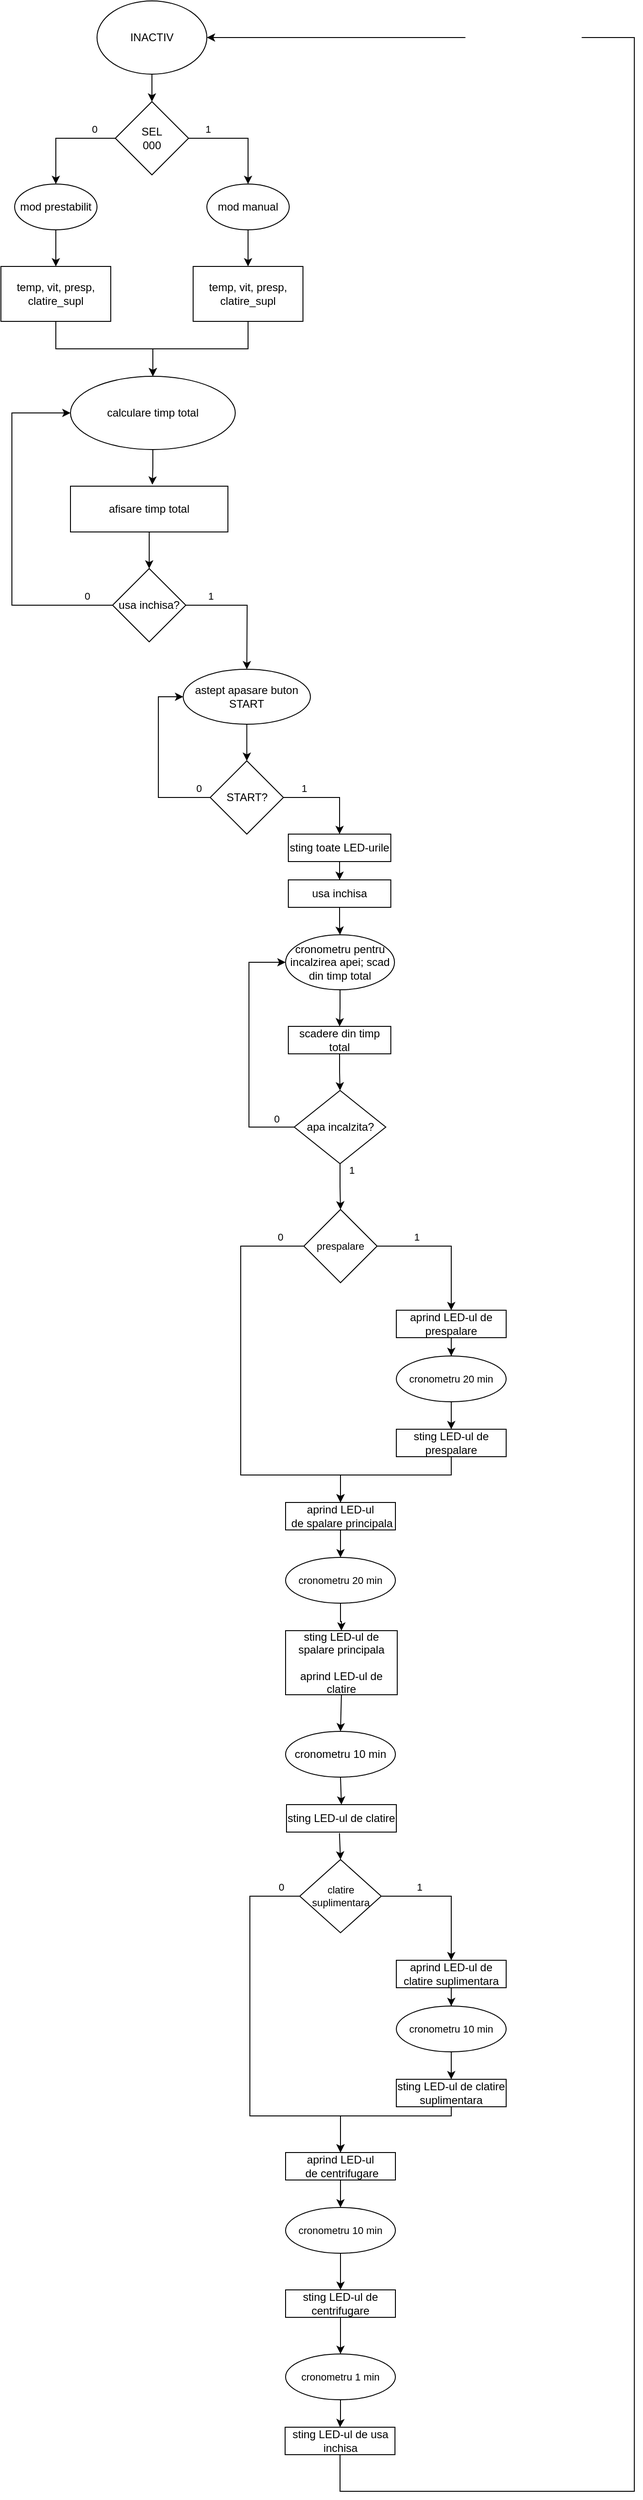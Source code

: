 <mxfile version="18.0.4" type="device"><diagram id="C5RBs43oDa-KdzZeNtuy" name="Page-1"><mxGraphModel dx="987" dy="546" grid="1" gridSize="10" guides="1" tooltips="1" connect="1" arrows="1" fold="1" page="1" pageScale="1" pageWidth="827" pageHeight="1169" math="0" shadow="0"><root><mxCell id="WIyWlLk6GJQsqaUBKTNV-0"/><mxCell id="WIyWlLk6GJQsqaUBKTNV-1" parent="WIyWlLk6GJQsqaUBKTNV-0"/><mxCell id="EIyxDJFsqHWpdnEuudg_-2" style="edgeStyle=orthogonalEdgeStyle;rounded=0;orthogonalLoop=1;jettySize=auto;html=1;" parent="WIyWlLk6GJQsqaUBKTNV-1" source="EIyxDJFsqHWpdnEuudg_-0" target="EIyxDJFsqHWpdnEuudg_-1" edge="1"><mxGeometry relative="1" as="geometry"/></mxCell><mxCell id="EIyxDJFsqHWpdnEuudg_-0" value="INACTIV" style="ellipse;whiteSpace=wrap;html=1;" parent="WIyWlLk6GJQsqaUBKTNV-1" vertex="1"><mxGeometry x="353" y="40" width="120" height="80" as="geometry"/></mxCell><mxCell id="EIyxDJFsqHWpdnEuudg_-5" style="edgeStyle=orthogonalEdgeStyle;rounded=0;orthogonalLoop=1;jettySize=auto;html=1;entryX=0.5;entryY=0;entryDx=0;entryDy=0;" parent="WIyWlLk6GJQsqaUBKTNV-1" source="EIyxDJFsqHWpdnEuudg_-1" target="EIyxDJFsqHWpdnEuudg_-4" edge="1"><mxGeometry relative="1" as="geometry"/></mxCell><mxCell id="EIyxDJFsqHWpdnEuudg_-7" value="0" style="edgeLabel;html=1;align=center;verticalAlign=middle;resizable=0;points=[];" parent="EIyxDJFsqHWpdnEuudg_-5" vertex="1" connectable="0"><mxGeometry x="-0.6" y="-1" relative="1" as="geometry"><mxPoint y="-9" as="offset"/></mxGeometry></mxCell><mxCell id="EIyxDJFsqHWpdnEuudg_-6" style="edgeStyle=orthogonalEdgeStyle;rounded=0;orthogonalLoop=1;jettySize=auto;html=1;exitX=1;exitY=0.5;exitDx=0;exitDy=0;entryX=0.5;entryY=0;entryDx=0;entryDy=0;" parent="WIyWlLk6GJQsqaUBKTNV-1" source="EIyxDJFsqHWpdnEuudg_-1" target="EIyxDJFsqHWpdnEuudg_-3" edge="1"><mxGeometry relative="1" as="geometry"/></mxCell><mxCell id="EIyxDJFsqHWpdnEuudg_-8" value="1" style="edgeLabel;html=1;align=center;verticalAlign=middle;resizable=0;points=[];" parent="EIyxDJFsqHWpdnEuudg_-6" vertex="1" connectable="0"><mxGeometry x="-0.699" relative="1" as="geometry"><mxPoint x="3" y="-10" as="offset"/></mxGeometry></mxCell><mxCell id="EIyxDJFsqHWpdnEuudg_-1" value="SEL&lt;br&gt;000" style="rhombus;whiteSpace=wrap;html=1;" parent="WIyWlLk6GJQsqaUBKTNV-1" vertex="1"><mxGeometry x="373" y="150" width="80" height="80" as="geometry"/></mxCell><mxCell id="EIyxDJFsqHWpdnEuudg_-12" style="edgeStyle=orthogonalEdgeStyle;rounded=0;orthogonalLoop=1;jettySize=auto;html=1;entryX=0.5;entryY=0;entryDx=0;entryDy=0;" parent="WIyWlLk6GJQsqaUBKTNV-1" source="EIyxDJFsqHWpdnEuudg_-3" target="EIyxDJFsqHWpdnEuudg_-10" edge="1"><mxGeometry relative="1" as="geometry"/></mxCell><mxCell id="EIyxDJFsqHWpdnEuudg_-3" value="mod manual" style="ellipse;whiteSpace=wrap;html=1;" parent="WIyWlLk6GJQsqaUBKTNV-1" vertex="1"><mxGeometry x="473" y="240" width="90" height="50" as="geometry"/></mxCell><mxCell id="EIyxDJFsqHWpdnEuudg_-11" style="edgeStyle=orthogonalEdgeStyle;rounded=0;orthogonalLoop=1;jettySize=auto;html=1;entryX=0.5;entryY=0;entryDx=0;entryDy=0;" parent="WIyWlLk6GJQsqaUBKTNV-1" source="EIyxDJFsqHWpdnEuudg_-4" target="EIyxDJFsqHWpdnEuudg_-9" edge="1"><mxGeometry relative="1" as="geometry"/></mxCell><mxCell id="EIyxDJFsqHWpdnEuudg_-4" value="mod prestabilit" style="ellipse;whiteSpace=wrap;html=1;" parent="WIyWlLk6GJQsqaUBKTNV-1" vertex="1"><mxGeometry x="263" y="240" width="90" height="50" as="geometry"/></mxCell><mxCell id="EIyxDJFsqHWpdnEuudg_-14" style="edgeStyle=orthogonalEdgeStyle;rounded=0;orthogonalLoop=1;jettySize=auto;html=1;entryX=0.5;entryY=0;entryDx=0;entryDy=0;" parent="WIyWlLk6GJQsqaUBKTNV-1" source="EIyxDJFsqHWpdnEuudg_-9" target="EIyxDJFsqHWpdnEuudg_-13" edge="1"><mxGeometry relative="1" as="geometry"/></mxCell><mxCell id="EIyxDJFsqHWpdnEuudg_-9" value="temp, vit, presp, clatire_supl" style="rounded=0;whiteSpace=wrap;html=1;" parent="WIyWlLk6GJQsqaUBKTNV-1" vertex="1"><mxGeometry x="248" y="330" width="120" height="60" as="geometry"/></mxCell><mxCell id="EIyxDJFsqHWpdnEuudg_-15" style="edgeStyle=orthogonalEdgeStyle;rounded=0;orthogonalLoop=1;jettySize=auto;html=1;entryX=0.5;entryY=0;entryDx=0;entryDy=0;" parent="WIyWlLk6GJQsqaUBKTNV-1" source="EIyxDJFsqHWpdnEuudg_-10" target="EIyxDJFsqHWpdnEuudg_-13" edge="1"><mxGeometry relative="1" as="geometry"/></mxCell><mxCell id="EIyxDJFsqHWpdnEuudg_-10" value="temp, vit, presp, clatire_supl" style="rounded=0;whiteSpace=wrap;html=1;" parent="WIyWlLk6GJQsqaUBKTNV-1" vertex="1"><mxGeometry x="458" y="330" width="120" height="60" as="geometry"/></mxCell><mxCell id="EIyxDJFsqHWpdnEuudg_-20" style="edgeStyle=orthogonalEdgeStyle;rounded=0;orthogonalLoop=1;jettySize=auto;html=1;entryX=0.52;entryY=-0.032;entryDx=0;entryDy=0;entryPerimeter=0;" parent="WIyWlLk6GJQsqaUBKTNV-1" source="EIyxDJFsqHWpdnEuudg_-13" target="EIyxDJFsqHWpdnEuudg_-19" edge="1"><mxGeometry relative="1" as="geometry"/></mxCell><mxCell id="EIyxDJFsqHWpdnEuudg_-13" value="calculare timp total" style="ellipse;whiteSpace=wrap;html=1;" parent="WIyWlLk6GJQsqaUBKTNV-1" vertex="1"><mxGeometry x="324" y="450" width="180" height="80" as="geometry"/></mxCell><mxCell id="EIyxDJFsqHWpdnEuudg_-23" style="edgeStyle=orthogonalEdgeStyle;rounded=0;orthogonalLoop=1;jettySize=auto;html=1;entryX=0.5;entryY=0;entryDx=0;entryDy=0;" parent="WIyWlLk6GJQsqaUBKTNV-1" source="EIyxDJFsqHWpdnEuudg_-19" target="EIyxDJFsqHWpdnEuudg_-21" edge="1"><mxGeometry relative="1" as="geometry"/></mxCell><mxCell id="EIyxDJFsqHWpdnEuudg_-19" value="afisare timp total" style="rounded=0;whiteSpace=wrap;html=1;" parent="WIyWlLk6GJQsqaUBKTNV-1" vertex="1"><mxGeometry x="324" y="570" width="172" height="50" as="geometry"/></mxCell><mxCell id="nnj7HbqctHOUAx4nhtWh-0" style="edgeStyle=orthogonalEdgeStyle;rounded=0;orthogonalLoop=1;jettySize=auto;html=1;" edge="1" parent="WIyWlLk6GJQsqaUBKTNV-1" source="EIyxDJFsqHWpdnEuudg_-21" target="gboVF_hLDu8R4FvF9OMD-0"><mxGeometry relative="1" as="geometry"><Array as="points"><mxPoint x="517" y="700"/></Array></mxGeometry></mxCell><mxCell id="nnj7HbqctHOUAx4nhtWh-1" value="1" style="edgeLabel;html=1;align=center;verticalAlign=middle;resizable=0;points=[];" vertex="1" connectable="0" parent="nnj7HbqctHOUAx4nhtWh-0"><mxGeometry x="-0.275" y="2" relative="1" as="geometry"><mxPoint x="-23" y="-8" as="offset"/></mxGeometry></mxCell><mxCell id="EIyxDJFsqHWpdnEuudg_-21" value="usa inchisa?" style="rhombus;whiteSpace=wrap;html=1;" parent="WIyWlLk6GJQsqaUBKTNV-1" vertex="1"><mxGeometry x="370" y="660" width="80" height="80" as="geometry"/></mxCell><mxCell id="EIyxDJFsqHWpdnEuudg_-25" value="" style="endArrow=classic;html=1;rounded=0;exitX=0;exitY=0.5;exitDx=0;exitDy=0;entryX=0;entryY=0.5;entryDx=0;entryDy=0;" parent="WIyWlLk6GJQsqaUBKTNV-1" source="EIyxDJFsqHWpdnEuudg_-21" edge="1" target="EIyxDJFsqHWpdnEuudg_-13"><mxGeometry width="50" height="50" relative="1" as="geometry"><mxPoint x="248" y="550" as="sourcePoint"/><mxPoint x="260" y="440" as="targetPoint"/><Array as="points"><mxPoint x="260" y="700"/><mxPoint x="260" y="490"/></Array></mxGeometry></mxCell><mxCell id="EIyxDJFsqHWpdnEuudg_-26" value="0" style="edgeLabel;html=1;align=center;verticalAlign=middle;resizable=0;points=[];" parent="EIyxDJFsqHWpdnEuudg_-25" vertex="1" connectable="0"><mxGeometry x="-0.855" y="1" relative="1" as="geometry"><mxPoint y="-11" as="offset"/></mxGeometry></mxCell><mxCell id="EIyxDJFsqHWpdnEuudg_-44" style="edgeStyle=orthogonalEdgeStyle;rounded=0;orthogonalLoop=1;jettySize=auto;html=1;fontSize=5;entryX=0.5;entryY=0;entryDx=0;entryDy=0;" parent="WIyWlLk6GJQsqaUBKTNV-1" source="EIyxDJFsqHWpdnEuudg_-35" target="nnj7HbqctHOUAx4nhtWh-14" edge="1"><mxGeometry relative="1" as="geometry"><mxPoint x="670" y="910" as="targetPoint"/></mxGeometry></mxCell><mxCell id="EIyxDJFsqHWpdnEuudg_-45" value="1" style="edgeLabel;html=1;align=center;verticalAlign=middle;resizable=0;points=[];fontSize=11;" parent="EIyxDJFsqHWpdnEuudg_-44" vertex="1" connectable="0"><mxGeometry x="-0.197" y="2" relative="1" as="geometry"><mxPoint x="-18" y="-8" as="offset"/></mxGeometry></mxCell><mxCell id="EIyxDJFsqHWpdnEuudg_-35" value="START?" style="rhombus;whiteSpace=wrap;html=1;" parent="WIyWlLk6GJQsqaUBKTNV-1" vertex="1"><mxGeometry x="476.66" y="870" width="80" height="80" as="geometry"/></mxCell><mxCell id="EIyxDJFsqHWpdnEuudg_-38" value="" style="endArrow=classic;html=1;rounded=0;exitX=0;exitY=0.5;exitDx=0;exitDy=0;entryX=0;entryY=0.5;entryDx=0;entryDy=0;" parent="WIyWlLk6GJQsqaUBKTNV-1" source="EIyxDJFsqHWpdnEuudg_-35" target="gboVF_hLDu8R4FvF9OMD-0" edge="1"><mxGeometry width="50" height="50" relative="1" as="geometry"><mxPoint x="420" y="1020" as="sourcePoint"/><mxPoint x="458.0" y="870" as="targetPoint"/><Array as="points"><mxPoint x="420" y="910"/><mxPoint x="420" y="800"/></Array></mxGeometry></mxCell><mxCell id="EIyxDJFsqHWpdnEuudg_-39" value="0" style="edgeLabel;html=1;align=center;verticalAlign=middle;resizable=0;points=[];" parent="EIyxDJFsqHWpdnEuudg_-38" vertex="1" connectable="0"><mxGeometry x="-0.849" y="-1" relative="1" as="geometry"><mxPoint x="2" y="-9" as="offset"/></mxGeometry></mxCell><mxCell id="nnj7HbqctHOUAx4nhtWh-5" style="edgeStyle=orthogonalEdgeStyle;rounded=0;orthogonalLoop=1;jettySize=auto;html=1;" edge="1" parent="WIyWlLk6GJQsqaUBKTNV-1" source="EIyxDJFsqHWpdnEuudg_-43" target="nnj7HbqctHOUAx4nhtWh-4"><mxGeometry relative="1" as="geometry"/></mxCell><mxCell id="EIyxDJFsqHWpdnEuudg_-43" value="scadere din timp total" style="rounded=0;whiteSpace=wrap;html=1;" parent="WIyWlLk6GJQsqaUBKTNV-1" vertex="1"><mxGeometry x="562" y="1160" width="112" height="30" as="geometry"/></mxCell><mxCell id="EIyxDJFsqHWpdnEuudg_-49" style="edgeStyle=orthogonalEdgeStyle;rounded=0;orthogonalLoop=1;jettySize=auto;html=1;entryX=0.5;entryY=0;entryDx=0;entryDy=0;fontSize=11;" parent="WIyWlLk6GJQsqaUBKTNV-1" source="EIyxDJFsqHWpdnEuudg_-46" target="EIyxDJFsqHWpdnEuudg_-48" edge="1"><mxGeometry relative="1" as="geometry"/></mxCell><mxCell id="EIyxDJFsqHWpdnEuudg_-50" value="1" style="edgeLabel;html=1;align=center;verticalAlign=middle;resizable=0;points=[];fontSize=11;" parent="EIyxDJFsqHWpdnEuudg_-49" vertex="1" connectable="0"><mxGeometry x="-0.314" y="1" relative="1" as="geometry"><mxPoint x="-9" y="-9" as="offset"/></mxGeometry></mxCell><mxCell id="EIyxDJFsqHWpdnEuudg_-58" style="edgeStyle=orthogonalEdgeStyle;rounded=0;orthogonalLoop=1;jettySize=auto;html=1;entryX=0.5;entryY=0;entryDx=0;entryDy=0;fontSize=11;" parent="WIyWlLk6GJQsqaUBKTNV-1" source="EIyxDJFsqHWpdnEuudg_-46" target="EIyxDJFsqHWpdnEuudg_-57" edge="1"><mxGeometry relative="1" as="geometry"><Array as="points"><mxPoint x="510" y="1400"/><mxPoint x="510" y="1650"/><mxPoint x="619" y="1650"/></Array></mxGeometry></mxCell><mxCell id="EIyxDJFsqHWpdnEuudg_-60" value="0" style="edgeLabel;html=1;align=center;verticalAlign=middle;resizable=0;points=[];fontSize=11;" parent="EIyxDJFsqHWpdnEuudg_-58" vertex="1" connectable="0"><mxGeometry x="-0.884" relative="1" as="geometry"><mxPoint y="-10" as="offset"/></mxGeometry></mxCell><mxCell id="EIyxDJFsqHWpdnEuudg_-46" value="prespalare" style="rhombus;whiteSpace=wrap;html=1;fontSize=11;" parent="WIyWlLk6GJQsqaUBKTNV-1" vertex="1"><mxGeometry x="579" y="1360" width="80" height="80" as="geometry"/></mxCell><mxCell id="EIyxDJFsqHWpdnEuudg_-54" style="edgeStyle=orthogonalEdgeStyle;rounded=0;orthogonalLoop=1;jettySize=auto;html=1;entryX=0.5;entryY=0;entryDx=0;entryDy=0;fontSize=11;" parent="WIyWlLk6GJQsqaUBKTNV-1" source="EIyxDJFsqHWpdnEuudg_-48" target="EIyxDJFsqHWpdnEuudg_-53" edge="1"><mxGeometry relative="1" as="geometry"/></mxCell><mxCell id="EIyxDJFsqHWpdnEuudg_-48" value="aprind LED-ul de prespalare" style="rounded=0;whiteSpace=wrap;html=1;" parent="WIyWlLk6GJQsqaUBKTNV-1" vertex="1"><mxGeometry x="680" y="1470" width="120" height="30" as="geometry"/></mxCell><mxCell id="EIyxDJFsqHWpdnEuudg_-56" style="edgeStyle=orthogonalEdgeStyle;rounded=0;orthogonalLoop=1;jettySize=auto;html=1;entryX=0.5;entryY=0;entryDx=0;entryDy=0;fontSize=11;" parent="WIyWlLk6GJQsqaUBKTNV-1" source="EIyxDJFsqHWpdnEuudg_-53" target="EIyxDJFsqHWpdnEuudg_-55" edge="1"><mxGeometry relative="1" as="geometry"/></mxCell><mxCell id="EIyxDJFsqHWpdnEuudg_-53" value="cronometru 20 min" style="ellipse;whiteSpace=wrap;html=1;fontSize=11;" parent="WIyWlLk6GJQsqaUBKTNV-1" vertex="1"><mxGeometry x="680" y="1520" width="120" height="50" as="geometry"/></mxCell><mxCell id="EIyxDJFsqHWpdnEuudg_-59" style="edgeStyle=orthogonalEdgeStyle;rounded=0;orthogonalLoop=1;jettySize=auto;html=1;entryX=0.5;entryY=0;entryDx=0;entryDy=0;fontSize=11;" parent="WIyWlLk6GJQsqaUBKTNV-1" source="EIyxDJFsqHWpdnEuudg_-55" target="EIyxDJFsqHWpdnEuudg_-57" edge="1"><mxGeometry relative="1" as="geometry"><Array as="points"><mxPoint x="740" y="1650"/><mxPoint x="619" y="1650"/></Array></mxGeometry></mxCell><mxCell id="EIyxDJFsqHWpdnEuudg_-55" value="sting LED-ul de prespalare" style="rounded=0;whiteSpace=wrap;html=1;" parent="WIyWlLk6GJQsqaUBKTNV-1" vertex="1"><mxGeometry x="680" y="1600" width="120" height="30" as="geometry"/></mxCell><mxCell id="EIyxDJFsqHWpdnEuudg_-62" style="edgeStyle=orthogonalEdgeStyle;rounded=0;orthogonalLoop=1;jettySize=auto;html=1;entryX=0.5;entryY=0;entryDx=0;entryDy=0;fontSize=11;" parent="WIyWlLk6GJQsqaUBKTNV-1" source="EIyxDJFsqHWpdnEuudg_-57" target="EIyxDJFsqHWpdnEuudg_-61" edge="1"><mxGeometry relative="1" as="geometry"/></mxCell><mxCell id="EIyxDJFsqHWpdnEuudg_-57" value="aprind LED-ul&lt;br&gt;&amp;nbsp;de spalare principala" style="rounded=0;whiteSpace=wrap;html=1;" parent="WIyWlLk6GJQsqaUBKTNV-1" vertex="1"><mxGeometry x="559" y="1680" width="120" height="30" as="geometry"/></mxCell><mxCell id="EIyxDJFsqHWpdnEuudg_-64" style="edgeStyle=orthogonalEdgeStyle;rounded=0;orthogonalLoop=1;jettySize=auto;html=1;entryX=0.5;entryY=0;entryDx=0;entryDy=0;fontSize=11;" parent="WIyWlLk6GJQsqaUBKTNV-1" source="EIyxDJFsqHWpdnEuudg_-61" target="EIyxDJFsqHWpdnEuudg_-63" edge="1"><mxGeometry relative="1" as="geometry"/></mxCell><mxCell id="EIyxDJFsqHWpdnEuudg_-61" value="cronometru 20 min" style="ellipse;whiteSpace=wrap;html=1;fontSize=11;" parent="WIyWlLk6GJQsqaUBKTNV-1" vertex="1"><mxGeometry x="559" y="1740" width="120" height="50" as="geometry"/></mxCell><mxCell id="EIyxDJFsqHWpdnEuudg_-63" value="sting LED-ul de spalare principala&lt;br&gt;&lt;br&gt;aprind LED-ul de clatire" style="rounded=0;whiteSpace=wrap;html=1;" parent="WIyWlLk6GJQsqaUBKTNV-1" vertex="1"><mxGeometry x="559" y="1820" width="122" height="70" as="geometry"/></mxCell><mxCell id="EIyxDJFsqHWpdnEuudg_-65" style="edgeStyle=orthogonalEdgeStyle;rounded=0;orthogonalLoop=1;jettySize=auto;html=1;entryX=0.5;entryY=0;entryDx=0;entryDy=0;fontSize=11;" parent="WIyWlLk6GJQsqaUBKTNV-1" source="EIyxDJFsqHWpdnEuudg_-69" target="EIyxDJFsqHWpdnEuudg_-71" edge="1"><mxGeometry relative="1" as="geometry"/></mxCell><mxCell id="EIyxDJFsqHWpdnEuudg_-66" value="1" style="edgeLabel;html=1;align=center;verticalAlign=middle;resizable=0;points=[];fontSize=11;" parent="EIyxDJFsqHWpdnEuudg_-65" vertex="1" connectable="0"><mxGeometry x="-0.314" y="1" relative="1" as="geometry"><mxPoint x="-9" y="-9" as="offset"/></mxGeometry></mxCell><mxCell id="EIyxDJFsqHWpdnEuudg_-79" style="edgeStyle=orthogonalEdgeStyle;rounded=0;orthogonalLoop=1;jettySize=auto;html=1;entryX=0.5;entryY=0;entryDx=0;entryDy=0;fontSize=11;" parent="WIyWlLk6GJQsqaUBKTNV-1" source="EIyxDJFsqHWpdnEuudg_-69" target="EIyxDJFsqHWpdnEuudg_-77" edge="1"><mxGeometry relative="1" as="geometry"><Array as="points"><mxPoint x="520" y="2110"/><mxPoint x="520" y="2350"/><mxPoint x="619" y="2350"/></Array></mxGeometry></mxCell><mxCell id="EIyxDJFsqHWpdnEuudg_-80" value="0" style="edgeLabel;html=1;align=center;verticalAlign=middle;resizable=0;points=[];fontSize=11;" parent="EIyxDJFsqHWpdnEuudg_-79" vertex="1" connectable="0"><mxGeometry x="-0.913" relative="1" as="geometry"><mxPoint x="-2" y="-10" as="offset"/></mxGeometry></mxCell><mxCell id="EIyxDJFsqHWpdnEuudg_-69" value="clatire suplimentara" style="rhombus;whiteSpace=wrap;html=1;fontSize=11;" parent="WIyWlLk6GJQsqaUBKTNV-1" vertex="1"><mxGeometry x="574.5" y="2070" width="89" height="80" as="geometry"/></mxCell><mxCell id="EIyxDJFsqHWpdnEuudg_-70" style="edgeStyle=orthogonalEdgeStyle;rounded=0;orthogonalLoop=1;jettySize=auto;html=1;entryX=0.5;entryY=0;entryDx=0;entryDy=0;fontSize=11;" parent="WIyWlLk6GJQsqaUBKTNV-1" source="EIyxDJFsqHWpdnEuudg_-71" target="EIyxDJFsqHWpdnEuudg_-73" edge="1"><mxGeometry relative="1" as="geometry"/></mxCell><mxCell id="EIyxDJFsqHWpdnEuudg_-71" value="aprind LED-ul de clatire suplimentara" style="rounded=0;whiteSpace=wrap;html=1;" parent="WIyWlLk6GJQsqaUBKTNV-1" vertex="1"><mxGeometry x="680" y="2180" width="120" height="30" as="geometry"/></mxCell><mxCell id="EIyxDJFsqHWpdnEuudg_-72" style="edgeStyle=orthogonalEdgeStyle;rounded=0;orthogonalLoop=1;jettySize=auto;html=1;entryX=0.5;entryY=0;entryDx=0;entryDy=0;fontSize=11;" parent="WIyWlLk6GJQsqaUBKTNV-1" source="EIyxDJFsqHWpdnEuudg_-73" target="EIyxDJFsqHWpdnEuudg_-75" edge="1"><mxGeometry relative="1" as="geometry"/></mxCell><mxCell id="EIyxDJFsqHWpdnEuudg_-73" value="cronometru 10 min" style="ellipse;whiteSpace=wrap;html=1;fontSize=11;" parent="WIyWlLk6GJQsqaUBKTNV-1" vertex="1"><mxGeometry x="680" y="2230" width="120" height="50" as="geometry"/></mxCell><mxCell id="EIyxDJFsqHWpdnEuudg_-78" style="edgeStyle=orthogonalEdgeStyle;rounded=0;orthogonalLoop=1;jettySize=auto;html=1;entryX=0.5;entryY=0;entryDx=0;entryDy=0;fontSize=11;" parent="WIyWlLk6GJQsqaUBKTNV-1" source="EIyxDJFsqHWpdnEuudg_-75" target="EIyxDJFsqHWpdnEuudg_-77" edge="1"><mxGeometry relative="1" as="geometry"><Array as="points"><mxPoint x="740" y="2350"/><mxPoint x="619" y="2350"/></Array></mxGeometry></mxCell><mxCell id="EIyxDJFsqHWpdnEuudg_-75" value="sting LED-ul de clatire suplimentara" style="rounded=0;whiteSpace=wrap;html=1;" parent="WIyWlLk6GJQsqaUBKTNV-1" vertex="1"><mxGeometry x="680" y="2310" width="120" height="30" as="geometry"/></mxCell><mxCell id="EIyxDJFsqHWpdnEuudg_-82" style="edgeStyle=orthogonalEdgeStyle;rounded=0;orthogonalLoop=1;jettySize=auto;html=1;entryX=0.5;entryY=0;entryDx=0;entryDy=0;fontSize=11;" parent="WIyWlLk6GJQsqaUBKTNV-1" source="EIyxDJFsqHWpdnEuudg_-77" target="EIyxDJFsqHWpdnEuudg_-81" edge="1"><mxGeometry relative="1" as="geometry"/></mxCell><mxCell id="EIyxDJFsqHWpdnEuudg_-77" value="aprind LED-ul&lt;br&gt;&amp;nbsp;de centrifugare" style="rounded=0;whiteSpace=wrap;html=1;" parent="WIyWlLk6GJQsqaUBKTNV-1" vertex="1"><mxGeometry x="559" y="2390" width="120" height="30" as="geometry"/></mxCell><mxCell id="EIyxDJFsqHWpdnEuudg_-84" style="edgeStyle=orthogonalEdgeStyle;rounded=0;orthogonalLoop=1;jettySize=auto;html=1;entryX=0.5;entryY=0;entryDx=0;entryDy=0;fontSize=11;" parent="WIyWlLk6GJQsqaUBKTNV-1" source="EIyxDJFsqHWpdnEuudg_-81" target="EIyxDJFsqHWpdnEuudg_-83" edge="1"><mxGeometry relative="1" as="geometry"/></mxCell><mxCell id="EIyxDJFsqHWpdnEuudg_-81" value="cronometru 10 min" style="ellipse;whiteSpace=wrap;html=1;fontSize=11;" parent="WIyWlLk6GJQsqaUBKTNV-1" vertex="1"><mxGeometry x="559" y="2450" width="120" height="50" as="geometry"/></mxCell><mxCell id="EIyxDJFsqHWpdnEuudg_-86" style="edgeStyle=orthogonalEdgeStyle;rounded=0;orthogonalLoop=1;jettySize=auto;html=1;entryX=0.5;entryY=0;entryDx=0;entryDy=0;fontSize=11;" parent="WIyWlLk6GJQsqaUBKTNV-1" source="EIyxDJFsqHWpdnEuudg_-83" target="EIyxDJFsqHWpdnEuudg_-85" edge="1"><mxGeometry relative="1" as="geometry"/></mxCell><mxCell id="EIyxDJFsqHWpdnEuudg_-83" value="sting LED-ul de centrifugare" style="rounded=0;whiteSpace=wrap;html=1;" parent="WIyWlLk6GJQsqaUBKTNV-1" vertex="1"><mxGeometry x="559" y="2540" width="120" height="30" as="geometry"/></mxCell><mxCell id="EIyxDJFsqHWpdnEuudg_-88" style="edgeStyle=orthogonalEdgeStyle;rounded=0;orthogonalLoop=1;jettySize=auto;html=1;entryX=0.5;entryY=0;entryDx=0;entryDy=0;fontSize=11;" parent="WIyWlLk6GJQsqaUBKTNV-1" source="EIyxDJFsqHWpdnEuudg_-85" target="EIyxDJFsqHWpdnEuudg_-87" edge="1"><mxGeometry relative="1" as="geometry"/></mxCell><mxCell id="EIyxDJFsqHWpdnEuudg_-85" value="cronometru 1 min" style="ellipse;whiteSpace=wrap;html=1;fontSize=11;" parent="WIyWlLk6GJQsqaUBKTNV-1" vertex="1"><mxGeometry x="559" y="2610" width="120" height="50" as="geometry"/></mxCell><mxCell id="EIyxDJFsqHWpdnEuudg_-89" style="edgeStyle=orthogonalEdgeStyle;rounded=0;orthogonalLoop=1;jettySize=auto;html=1;entryX=1;entryY=0.5;entryDx=0;entryDy=0;fontSize=11;" parent="WIyWlLk6GJQsqaUBKTNV-1" source="EIyxDJFsqHWpdnEuudg_-87" target="EIyxDJFsqHWpdnEuudg_-0" edge="1"><mxGeometry relative="1" as="geometry"><Array as="points"><mxPoint x="618" y="2760"/><mxPoint x="940" y="2760"/><mxPoint x="940" y="80"/></Array></mxGeometry></mxCell><mxCell id="EIyxDJFsqHWpdnEuudg_-87" value="sting LED-ul de usa inchisa" style="rounded=0;whiteSpace=wrap;html=1;" parent="WIyWlLk6GJQsqaUBKTNV-1" vertex="1"><mxGeometry x="558.5" y="2690" width="120" height="30" as="geometry"/></mxCell><mxCell id="nnj7HbqctHOUAx4nhtWh-3" style="edgeStyle=orthogonalEdgeStyle;rounded=0;orthogonalLoop=1;jettySize=auto;html=1;entryX=0.5;entryY=0;entryDx=0;entryDy=0;" edge="1" parent="WIyWlLk6GJQsqaUBKTNV-1" source="gboVF_hLDu8R4FvF9OMD-0" target="EIyxDJFsqHWpdnEuudg_-35"><mxGeometry relative="1" as="geometry"/></mxCell><mxCell id="gboVF_hLDu8R4FvF9OMD-0" value="astept apasare buton START" style="ellipse;whiteSpace=wrap;html=1;" parent="WIyWlLk6GJQsqaUBKTNV-1" vertex="1"><mxGeometry x="447.16" y="770" width="139" height="60" as="geometry"/></mxCell><mxCell id="gboVF_hLDu8R4FvF9OMD-6" style="edgeStyle=orthogonalEdgeStyle;rounded=0;orthogonalLoop=1;jettySize=auto;html=1;entryX=0.5;entryY=0;entryDx=0;entryDy=0;" parent="WIyWlLk6GJQsqaUBKTNV-1" source="gboVF_hLDu8R4FvF9OMD-5" target="EIyxDJFsqHWpdnEuudg_-43" edge="1"><mxGeometry relative="1" as="geometry"/></mxCell><mxCell id="gboVF_hLDu8R4FvF9OMD-5" value="cronometru pentru incalzirea apei; scad din timp total" style="ellipse;whiteSpace=wrap;html=1;" parent="WIyWlLk6GJQsqaUBKTNV-1" vertex="1"><mxGeometry x="559" y="1060" width="119" height="60" as="geometry"/></mxCell><mxCell id="gboVF_hLDu8R4FvF9OMD-7" value="cronometru 10 min" style="ellipse;whiteSpace=wrap;html=1;" parent="WIyWlLk6GJQsqaUBKTNV-1" vertex="1"><mxGeometry x="559" y="1930" width="120" height="50" as="geometry"/></mxCell><mxCell id="gboVF_hLDu8R4FvF9OMD-10" value="sting LED-ul de clatire" style="rounded=0;whiteSpace=wrap;html=1;" parent="WIyWlLk6GJQsqaUBKTNV-1" vertex="1"><mxGeometry x="560" y="2010" width="120" height="30" as="geometry"/></mxCell><mxCell id="gboVF_hLDu8R4FvF9OMD-17" value="" style="endArrow=classic;html=1;rounded=0;exitX=0.5;exitY=1;exitDx=0;exitDy=0;entryX=0.5;entryY=0;entryDx=0;entryDy=0;" parent="WIyWlLk6GJQsqaUBKTNV-1" source="EIyxDJFsqHWpdnEuudg_-63" target="gboVF_hLDu8R4FvF9OMD-7" edge="1"><mxGeometry width="50" height="50" relative="1" as="geometry"><mxPoint x="620" y="1900" as="sourcePoint"/><mxPoint x="620" y="1920" as="targetPoint"/></mxGeometry></mxCell><mxCell id="gboVF_hLDu8R4FvF9OMD-18" value="" style="endArrow=classic;html=1;rounded=0;exitX=0.5;exitY=1;exitDx=0;exitDy=0;entryX=0.5;entryY=0;entryDx=0;entryDy=0;" parent="WIyWlLk6GJQsqaUBKTNV-1" source="gboVF_hLDu8R4FvF9OMD-7" target="gboVF_hLDu8R4FvF9OMD-10" edge="1"><mxGeometry width="50" height="50" relative="1" as="geometry"><mxPoint x="618.5" y="1990" as="sourcePoint"/><mxPoint x="617.5" y="2030" as="targetPoint"/></mxGeometry></mxCell><mxCell id="gboVF_hLDu8R4FvF9OMD-19" value="" style="endArrow=classic;html=1;rounded=0;exitX=0.482;exitY=1.038;exitDx=0;exitDy=0;entryX=0.5;entryY=0;entryDx=0;entryDy=0;exitPerimeter=0;" parent="WIyWlLk6GJQsqaUBKTNV-1" source="gboVF_hLDu8R4FvF9OMD-10" target="EIyxDJFsqHWpdnEuudg_-69" edge="1"><mxGeometry width="50" height="50" relative="1" as="geometry"><mxPoint x="618.5" y="2050" as="sourcePoint"/><mxPoint x="617.5" y="2090" as="targetPoint"/></mxGeometry></mxCell><mxCell id="nnj7HbqctHOUAx4nhtWh-6" style="edgeStyle=orthogonalEdgeStyle;rounded=0;orthogonalLoop=1;jettySize=auto;html=1;entryX=0;entryY=0.5;entryDx=0;entryDy=0;" edge="1" parent="WIyWlLk6GJQsqaUBKTNV-1" source="nnj7HbqctHOUAx4nhtWh-4" target="gboVF_hLDu8R4FvF9OMD-5"><mxGeometry relative="1" as="geometry"><Array as="points"><mxPoint x="519" y="1270"/><mxPoint x="519" y="1090"/></Array></mxGeometry></mxCell><mxCell id="nnj7HbqctHOUAx4nhtWh-7" value="0" style="edgeLabel;html=1;align=center;verticalAlign=middle;resizable=0;points=[];" vertex="1" connectable="0" parent="nnj7HbqctHOUAx4nhtWh-6"><mxGeometry x="-0.495" y="3" relative="1" as="geometry"><mxPoint x="33" y="9" as="offset"/></mxGeometry></mxCell><mxCell id="nnj7HbqctHOUAx4nhtWh-11" style="edgeStyle=orthogonalEdgeStyle;rounded=0;orthogonalLoop=1;jettySize=auto;html=1;entryX=0.5;entryY=0;entryDx=0;entryDy=0;" edge="1" parent="WIyWlLk6GJQsqaUBKTNV-1" source="nnj7HbqctHOUAx4nhtWh-4" target="EIyxDJFsqHWpdnEuudg_-46"><mxGeometry relative="1" as="geometry"/></mxCell><mxCell id="nnj7HbqctHOUAx4nhtWh-12" value="1" style="edgeLabel;html=1;align=center;verticalAlign=middle;resizable=0;points=[];" vertex="1" connectable="0" parent="nnj7HbqctHOUAx4nhtWh-11"><mxGeometry x="-0.249" y="2" relative="1" as="geometry"><mxPoint x="10" y="-12" as="offset"/></mxGeometry></mxCell><mxCell id="nnj7HbqctHOUAx4nhtWh-4" value="apa incalzita?" style="rhombus;whiteSpace=wrap;html=1;" vertex="1" parent="WIyWlLk6GJQsqaUBKTNV-1"><mxGeometry x="568.5" y="1230" width="100" height="80" as="geometry"/></mxCell><mxCell id="nnj7HbqctHOUAx4nhtWh-10" style="edgeStyle=orthogonalEdgeStyle;rounded=0;orthogonalLoop=1;jettySize=auto;html=1;entryX=0.5;entryY=0;entryDx=0;entryDy=0;" edge="1" parent="WIyWlLk6GJQsqaUBKTNV-1" source="nnj7HbqctHOUAx4nhtWh-9" target="gboVF_hLDu8R4FvF9OMD-5"><mxGeometry relative="1" as="geometry"/></mxCell><mxCell id="nnj7HbqctHOUAx4nhtWh-9" value="usa inchisa" style="rounded=0;whiteSpace=wrap;html=1;" vertex="1" parent="WIyWlLk6GJQsqaUBKTNV-1"><mxGeometry x="562" y="1000" width="112" height="30" as="geometry"/></mxCell><mxCell id="nnj7HbqctHOUAx4nhtWh-15" style="edgeStyle=orthogonalEdgeStyle;rounded=0;orthogonalLoop=1;jettySize=auto;html=1;entryX=0.5;entryY=0;entryDx=0;entryDy=0;" edge="1" parent="WIyWlLk6GJQsqaUBKTNV-1" source="nnj7HbqctHOUAx4nhtWh-14" target="nnj7HbqctHOUAx4nhtWh-9"><mxGeometry relative="1" as="geometry"/></mxCell><mxCell id="nnj7HbqctHOUAx4nhtWh-14" value="sting toate LED-urile" style="rounded=0;whiteSpace=wrap;html=1;" vertex="1" parent="WIyWlLk6GJQsqaUBKTNV-1"><mxGeometry x="562" y="950" width="112" height="30" as="geometry"/></mxCell></root></mxGraphModel></diagram></mxfile>